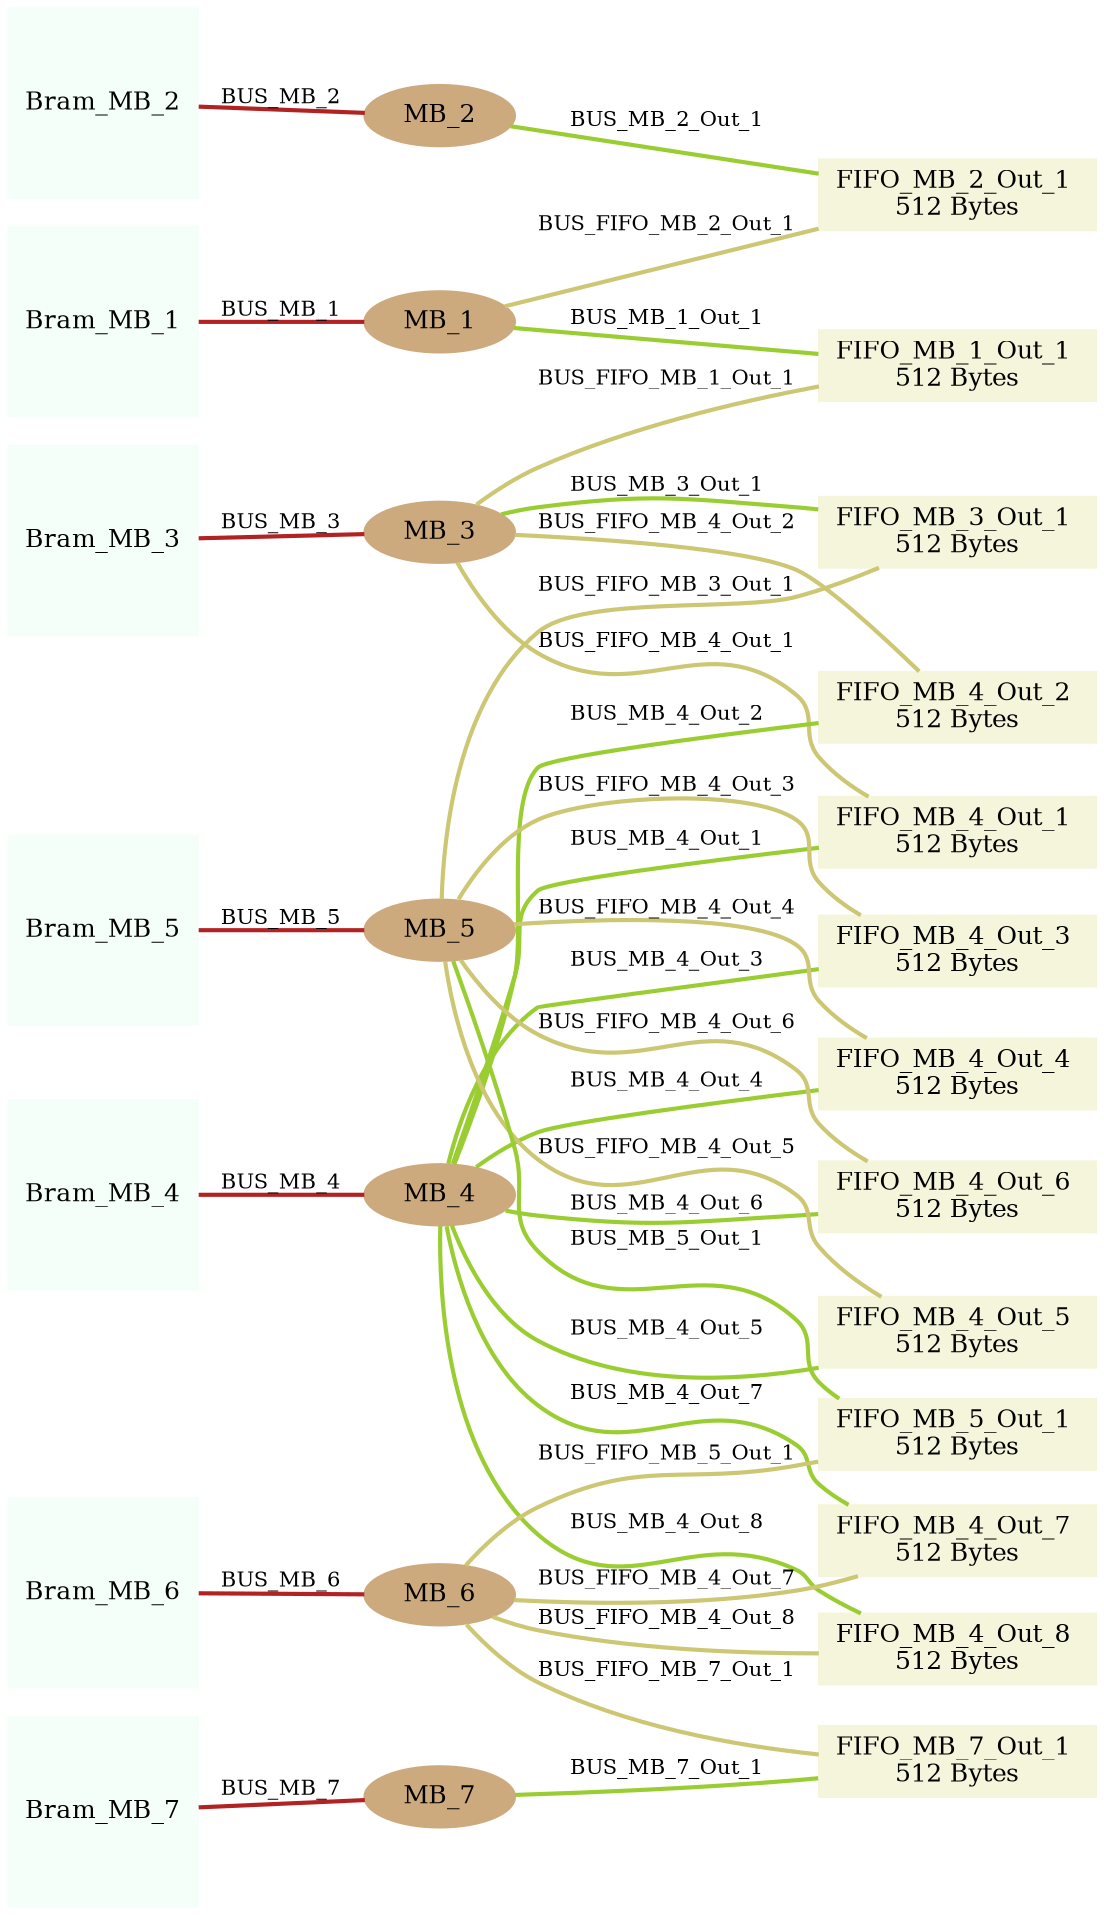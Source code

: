 digraph myPlatform {

  ratio = auto;
  rankdir = LR;
  ranksep = 0.3;
  nodesep = 0.2;
  center = true;

  node [ fontsize=12, height=0.4, width=0.4, style=filled, color="0.650 0.200 1.000" ]
  edge [ fontsize=10, arrowhead=none, style=bold]

  "MB_1" [ label="MB_1", color=burlywood3 ];
  "MB_2" [ label="MB_2", color=burlywood3 ];
  "MB_3" [ label="MB_3", color=burlywood3 ];
  "MB_4" [ label="MB_4", color=burlywood3 ];
  "MB_5" [ label="MB_5", color=burlywood3 ];
  "MB_6" [ label="MB_6", color=burlywood3 ];
  "MB_7" [ label="MB_7", color=burlywood3 ];
  { rank=source; "Bram_MB_1" [ label="Bram_MB_1", shape=box, regular=true, color=mintcream ]; }
  { rank=source; "Bram_MB_2" [ label="Bram_MB_2", shape=box, regular=true, color=mintcream ]; }
  "FIFO_MB_2_Out_1" [ label="FIFO_MB_2_Out_1 \n512 Bytes", shape=box, color=beige ];
  { rank=source; "Bram_MB_3" [ label="Bram_MB_3", shape=box, regular=true, color=mintcream ]; }
  "FIFO_MB_1_Out_1" [ label="FIFO_MB_1_Out_1 \n512 Bytes", shape=box, color=beige ];
  { rank=source; "Bram_MB_4" [ label="Bram_MB_4", shape=box, regular=true, color=mintcream ]; }
  "FIFO_MB_4_Out_1" [ label="FIFO_MB_4_Out_1 \n512 Bytes", shape=box, color=beige ];
  "FIFO_MB_4_Out_2" [ label="FIFO_MB_4_Out_2 \n512 Bytes", shape=box, color=beige ];
  { rank=source; "Bram_MB_5" [ label="Bram_MB_5", shape=box, regular=true, color=mintcream ]; }
  "FIFO_MB_3_Out_1" [ label="FIFO_MB_3_Out_1 \n512 Bytes", shape=box, color=beige ];
  "FIFO_MB_4_Out_3" [ label="FIFO_MB_4_Out_3 \n512 Bytes", shape=box, color=beige ];
  "FIFO_MB_4_Out_4" [ label="FIFO_MB_4_Out_4 \n512 Bytes", shape=box, color=beige ];
  "FIFO_MB_4_Out_5" [ label="FIFO_MB_4_Out_5 \n512 Bytes", shape=box, color=beige ];
  "FIFO_MB_4_Out_6" [ label="FIFO_MB_4_Out_6 \n512 Bytes", shape=box, color=beige ];
  { rank=source; "Bram_MB_6" [ label="Bram_MB_6", shape=box, regular=true, color=mintcream ]; }
  { rank=source; "Bram_MB_7" [ label="Bram_MB_7", shape=box, regular=true, color=mintcream ]; }
  "FIFO_MB_7_Out_1" [ label="FIFO_MB_7_Out_1 \n512 Bytes", shape=box, color=beige ];
  "FIFO_MB_4_Out_7" [ label="FIFO_MB_4_Out_7 \n512 Bytes", shape=box, color=beige ];
  "FIFO_MB_4_Out_8" [ label="FIFO_MB_4_Out_8 \n512 Bytes", shape=box, color=beige ];
  "FIFO_MB_5_Out_1" [ label="FIFO_MB_5_Out_1 \n512 Bytes", shape=box, color=beige ];

  "MB_1" -> "Bram_MB_1" [ label="BUS_MB_1", color=firebrick ];
  "MB_2" -> "Bram_MB_2" [ label="BUS_MB_2", color=firebrick ];
  "MB_2" -> "FIFO_MB_2_Out_1" [ label="BUS_MB_2_Out_1", color=yellowgreen ];
  "MB_1" -> "FIFO_MB_2_Out_1" [ label="BUS_FIFO_MB_2_Out_1", color=khaki3 ];
  "MB_3" -> "Bram_MB_3" [ label="BUS_MB_3", color=firebrick ];
  "MB_1" -> "FIFO_MB_1_Out_1" [ label="BUS_MB_1_Out_1", color=yellowgreen ];
  "MB_3" -> "FIFO_MB_1_Out_1" [ label="BUS_FIFO_MB_1_Out_1", color=khaki3 ];
  "MB_4" -> "Bram_MB_4" [ label="BUS_MB_4", color=firebrick ];
  "MB_4" -> "FIFO_MB_4_Out_1" [ label="BUS_MB_4_Out_1", color=yellowgreen ];
  "MB_3" -> "FIFO_MB_4_Out_1" [ label="BUS_FIFO_MB_4_Out_1", color=khaki3 ];
  "MB_4" -> "FIFO_MB_4_Out_2" [ label="BUS_MB_4_Out_2", color=yellowgreen ];
  "MB_3" -> "FIFO_MB_4_Out_2" [ label="BUS_FIFO_MB_4_Out_2", color=khaki3 ];
  "MB_5" -> "Bram_MB_5" [ label="BUS_MB_5", color=firebrick ];
  "MB_3" -> "FIFO_MB_3_Out_1" [ label="BUS_MB_3_Out_1", color=yellowgreen ];
  "MB_5" -> "FIFO_MB_3_Out_1" [ label="BUS_FIFO_MB_3_Out_1", color=khaki3 ];
  "MB_4" -> "FIFO_MB_4_Out_3" [ label="BUS_MB_4_Out_3", color=yellowgreen ];
  "MB_5" -> "FIFO_MB_4_Out_3" [ label="BUS_FIFO_MB_4_Out_3", color=khaki3 ];
  "MB_4" -> "FIFO_MB_4_Out_4" [ label="BUS_MB_4_Out_4", color=yellowgreen ];
  "MB_5" -> "FIFO_MB_4_Out_4" [ label="BUS_FIFO_MB_4_Out_4", color=khaki3 ];
  "MB_4" -> "FIFO_MB_4_Out_5" [ label="BUS_MB_4_Out_5", color=yellowgreen ];
  "MB_5" -> "FIFO_MB_4_Out_5" [ label="BUS_FIFO_MB_4_Out_5", color=khaki3 ];
  "MB_4" -> "FIFO_MB_4_Out_6" [ label="BUS_MB_4_Out_6", color=yellowgreen ];
  "MB_5" -> "FIFO_MB_4_Out_6" [ label="BUS_FIFO_MB_4_Out_6", color=khaki3 ];
  "MB_6" -> "Bram_MB_6" [ label="BUS_MB_6", color=firebrick ];
  "MB_7" -> "Bram_MB_7" [ label="BUS_MB_7", color=firebrick ];
  "MB_7" -> "FIFO_MB_7_Out_1" [ label="BUS_MB_7_Out_1", color=yellowgreen ];
  "MB_6" -> "FIFO_MB_7_Out_1" [ label="BUS_FIFO_MB_7_Out_1", color=khaki3 ];
  "MB_4" -> "FIFO_MB_4_Out_7" [ label="BUS_MB_4_Out_7", color=yellowgreen ];
  "MB_6" -> "FIFO_MB_4_Out_7" [ label="BUS_FIFO_MB_4_Out_7", color=khaki3 ];
  "MB_4" -> "FIFO_MB_4_Out_8" [ label="BUS_MB_4_Out_8", color=yellowgreen ];
  "MB_6" -> "FIFO_MB_4_Out_8" [ label="BUS_FIFO_MB_4_Out_8", color=khaki3 ];
  "MB_5" -> "FIFO_MB_5_Out_1" [ label="BUS_MB_5_Out_1", color=yellowgreen ];
  "MB_6" -> "FIFO_MB_5_Out_1" [ label="BUS_FIFO_MB_5_Out_1", color=khaki3 ];

}
